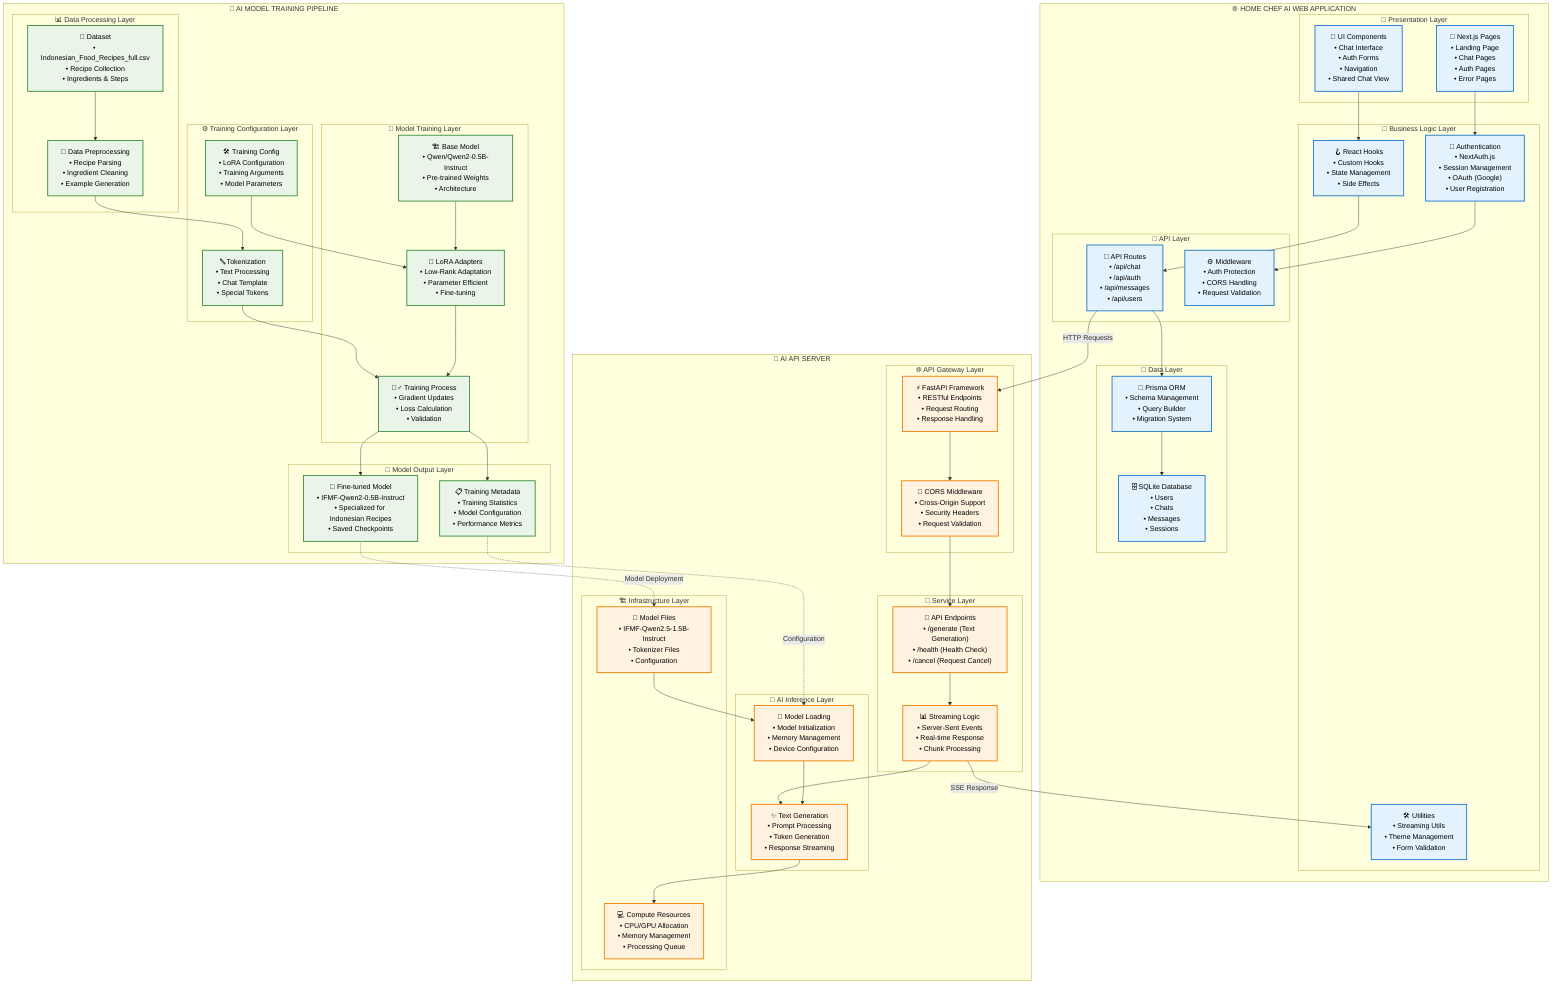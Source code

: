 graph TB
    %% =================================
    %% PROJECT 1: HOME CHEF AI WEB APP
    %% =================================
    
    subgraph "🌐 HOME CHEF AI WEB APPLICATION"
        direction TB
        
        %% Presentation Layer
        subgraph "📱 Presentation Layer"
            UI1["🎨 UI Components<br/>• Chat Interface<br/>• Auth Forms<br/>• Navigation<br/>• Shared Chat View"]
            PAGES1["📄 Next.js Pages<br/>• Landing Page<br/>• Chat Pages<br/>• Auth Pages<br/>• Error Pages"]
        end
        
        %% Business Logic Layer
        subgraph "🧠 Business Logic Layer"
            AUTH1["🔐 Authentication<br/>• NextAuth.js<br/>• Session Management<br/>• OAuth (Google)<br/>• User Registration"]
            HOOKS1["🪝 React Hooks<br/>• Custom Hooks<br/>• State Management<br/>• Side Effects"]
            UTILS1["🛠️ Utilities<br/>• Streaming Utils<br/>• Theme Management<br/>• Form Validation"]
        end
        
        %% API Layer
        subgraph "🔌 API Layer"
            API1["📡 API Routes<br/>• /api/chat<br/>• /api/auth<br/>• /api/messages<br/>• /api/users"]
            MIDDLEWARE1["⚙️ Middleware<br/>• Auth Protection<br/>• CORS Handling<br/>• Request Validation"]
        end
        
        %% Data Layer
        subgraph "💾 Data Layer"
            DB1["🗄️ SQLite Database<br/>• Users<br/>• Chats<br/>• Messages<br/>• Sessions"]
            ORM1["🔧 Prisma ORM<br/>• Schema Management<br/>• Query Builder<br/>• Migration System"]
        end
    end
    
    %% =================================
    %% PROJECT 2: AI TRAINING PIPELINE
    %% =================================
    
    subgraph "🤖 AI MODEL TRAINING PIPELINE"
        direction TB
        
        %% Data Processing Layer
        subgraph "📊 Data Processing Layer"
            DATASET["📁 Dataset<br/>• Indonesian_Food_Recipes_full.csv<br/>• Recipe Collection<br/>• Ingredients & Steps"]
            PREPROCESSING["🔄 Data Preprocessing<br/>• Recipe Parsing<br/>• Ingredient Cleaning<br/>• Example Generation"]
        end
        
        %% Training Configuration Layer
        subgraph "⚙️ Training Configuration Layer"
            CONFIG["🛠️ Training Config<br/>• LoRA Configuration<br/>• Training Arguments<br/>• Model Parameters"]
            TOKENIZER["🔤 Tokenization<br/>• Text Processing<br/>• Chat Template<br/>• Special Tokens"]
        end
        
        %% Model Training Layer
        subgraph "🧠 Model Training Layer"
            BASEMODEL["🏗️ Base Model<br/>• Qwen/Qwen2-0.5B-Instruct<br/>• Pre-trained Weights<br/>• Architecture"]
            LORA["🔗 LoRA Adapters<br/>• Low-Rank Adaptation<br/>• Parameter Efficient<br/>• Fine-tuning"]
            TRAINER["🏃‍♂️ Training Process<br/>• Gradient Updates<br/>• Loss Calculation<br/>• Validation"]
        end
        
        %% Output Layer
        subgraph "💾 Model Output Layer"
            FINEDTUNED["🎯 Fine-tuned Model<br/>• IFMF-Qwen2-0.5B-Instruct<br/>• Specialized for Indonesian Recipes<br/>• Saved Checkpoints"]
            METADATA["📋 Training Metadata<br/>• Training Statistics<br/>• Model Configuration<br/>• Performance Metrics"]
        end
    end
    
    %% =================================
    %% PROJECT 3: API SERVER
    %% =================================
    
    subgraph "🚀 AI API SERVER"
        direction TB
        
        %% API Gateway Layer
        subgraph "🌐 API Gateway Layer"
            FASTAPI["⚡ FastAPI Framework<br/>• RESTful Endpoints<br/>• Request Routing<br/>• Response Handling"]
            CORS["🔄 CORS Middleware<br/>• Cross-Origin Support<br/>• Security Headers<br/>• Request Validation"]
        end
        
        %% Service Layer
        subgraph "🔧 Service Layer"
            ENDPOINTS["📡 API Endpoints<br/>• /generate (Text Generation)<br/>• /health (Health Check)<br/>• /cancel (Request Cancel)"]
            STREAMING["📊 Streaming Logic<br/>• Server-Sent Events<br/>• Real-time Response<br/>• Chunk Processing"]
        end
        
        %% AI Inference Layer
        subgraph "🧠 AI Inference Layer"
            MODELLOAD["🔄 Model Loading<br/>• Model Initialization<br/>• Memory Management<br/>• Device Configuration"]
            GENERATION["✨ Text Generation<br/>• Prompt Processing<br/>• Token Generation<br/>• Response Streaming"]
        end
        
        %% Infrastructure Layer
        subgraph "🏗️ Infrastructure Layer"
            COMPUTE["💻 Compute Resources<br/>• CPU/GPU Allocation<br/>• Memory Management<br/>• Processing Queue"]
            MODELFILES["📁 Model Files<br/>• IFMF-Qwen2.5-1.5B-Instruct<br/>• Tokenizer Files<br/>• Configuration"]
        end
    end
    
    %% =================================
    %% CONNECTIONS BETWEEN PROJECTS
    %% =================================
    
    %% Training to API Server
    FINEDTUNED -.->|"Model Deployment"| MODELFILES
    METADATA -.->|"Configuration"| MODELLOAD
    
    %% Web App to API Server
    API1 -->|"HTTP Requests"| FASTAPI
    STREAMING -->|"SSE Response"| UTILS1
    
    %% Internal Web App Connections
    UI1 --> HOOKS1
    PAGES1 --> AUTH1
    HOOKS1 --> API1
    AUTH1 --> MIDDLEWARE1
    API1 --> ORM1
    ORM1 --> DB1
    
    %% Internal Training Pipeline Connections
    DATASET --> PREPROCESSING
    PREPROCESSING --> TOKENIZER
    CONFIG --> LORA
    BASEMODEL --> LORA
    TOKENIZER --> TRAINER
    LORA --> TRAINER
    TRAINER --> FINEDTUNED
    TRAINER --> METADATA
    
    %% Internal API Server Connections
    FASTAPI --> CORS
    CORS --> ENDPOINTS
    ENDPOINTS --> STREAMING
    STREAMING --> GENERATION
    MODELLOAD --> GENERATION
    MODELFILES --> MODELLOAD
    GENERATION --> COMPUTE
    
    %% Styling
    classDef webApp fill:#e3f2fd,stroke:#1976d2,stroke-width:2px,color:#000
    classDef training fill:#e8f5e8,stroke:#388e3c,stroke-width:2px,color:#000
    classDef apiServer fill:#fff3e0,stroke:#f57c00,stroke-width:2px,color:#000
    classDef connection fill:#f3e5f5,stroke:#7b1fa2,stroke-width:2px,color:#000
    
    %% Apply styles to web app components
    class UI1,PAGES1,AUTH1,HOOKS1,UTILS1,API1,MIDDLEWARE1,DB1,ORM1 webApp
    
    %% Apply styles to training components
    class DATASET,PREPROCESSING,CONFIG,TOKENIZER,BASEMODEL,LORA,TRAINER,FINEDTUNED,METADATA training
    
    %% Apply styles to API server components
    class FASTAPI,CORS,ENDPOINTS,STREAMING,MODELLOAD,GENERATION,COMPUTE,MODELFILES apiServer